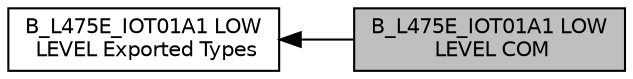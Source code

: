 digraph "B_L475E_IOT01A1 LOW LEVEL COM"
{
  edge [fontname="Helvetica",fontsize="10",labelfontname="Helvetica",labelfontsize="10"];
  node [fontname="Helvetica",fontsize="10",shape=box];
  rankdir=LR;
  Node1 [label="B_L475E_IOT01A1 LOW\l LEVEL COM",height=0.2,width=0.4,color="black", fillcolor="grey75", style="filled", fontcolor="black",tooltip=" "];
  Node2 [label="B_L475E_IOT01A1 LOW\l LEVEL Exported Types",height=0.2,width=0.4,color="black", fillcolor="white", style="filled",URL="$group___b___l475_e___i_o_t01_a1___l_o_w___l_e_v_e_l___exported___types.html",tooltip=" "];
  Node2->Node1 [shape=plaintext, dir="back", style="solid"];
}
